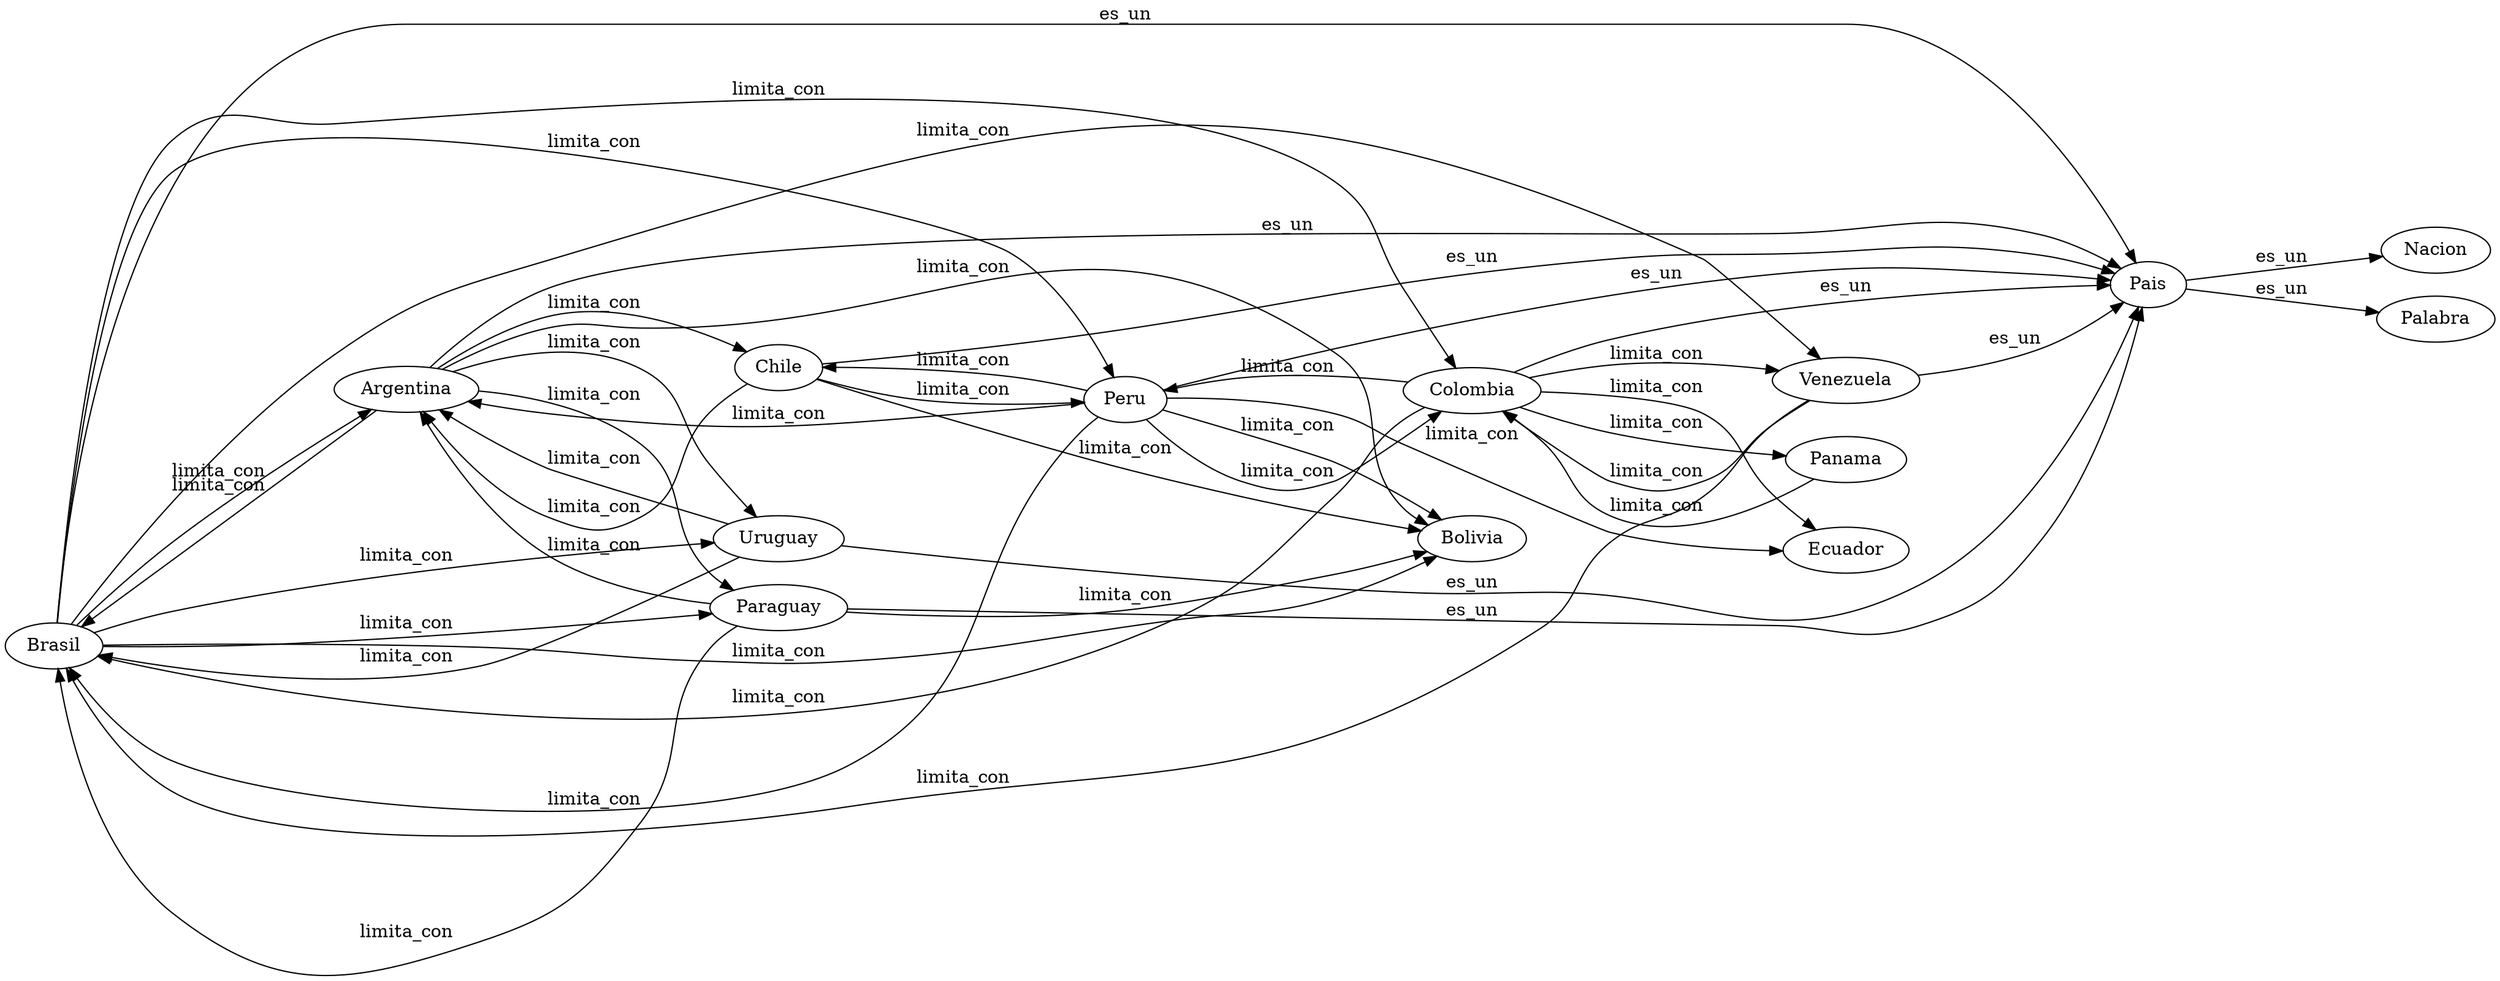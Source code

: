 strict digraph G {
rankdir = LR;
graph [ordering="out"];
graph [ranksep="1.5"];
"Brasil"->"Pais"
[label = "es_un"];
"Pais"->"Nacion"
[label = "es_un"];
"Pais"->"Nacion"
[label = "es_un"];
"Pais"->"Nacion"
[label = "es_un"];
"Pais"->"Nacion"
[label = "es_un"];
"Pais"->"Nacion"
[label = "es_un"];
"Pais"->"Nacion"
[label = "es_un"];
"Pais"->"Nacion"
[label = "es_un"];
"Pais"->"Nacion"
[label = "es_un"];
"Pais"->"Palabra"
[label = "es_un"];
"Pais"->"Palabra"
[label = "es_un"];
"Pais"->"Palabra"
[label = "es_un"];
"Pais"->"Palabra"
[label = "es_un"];
"Pais"->"Palabra"
[label = "es_un"];
"Pais"->"Palabra"
[label = "es_un"];
"Pais"->"Palabra"
[label = "es_un"];
"Pais"->"Palabra"
[label = "es_un"];
"Pais"->"Palabra"
[label = "es_un"];
"Brasil"->"Argentina"
[label = "limita_con"];
"Brasil"->"Colombia"
[label = "limita_con"];
"Brasil"->"Peru"
[label = "limita_con"];
"Brasil"->"Venezuela"
[label = "limita_con"];
"Brasil"->"Uruguay"
[label = "limita_con"];
"Brasil"->"Bolivia"
[label = "limita_con"];
"Brasil"->"Paraguay"
[label = "limita_con"];
"Argentina"->"Pais"
[label = "es_un"];
"Pais"->"Nacion"
[label = "es_un"];
"Pais"->"Nacion"
[label = "es_un"];
"Pais"->"Nacion"
[label = "es_un"];
"Pais"->"Nacion"
[label = "es_un"];
"Pais"->"Nacion"
[label = "es_un"];
"Pais"->"Nacion"
[label = "es_un"];
"Pais"->"Nacion"
[label = "es_un"];
"Pais"->"Nacion"
[label = "es_un"];
"Pais"->"Palabra"
[label = "es_un"];
"Pais"->"Palabra"
[label = "es_un"];
"Pais"->"Palabra"
[label = "es_un"];
"Pais"->"Palabra"
[label = "es_un"];
"Pais"->"Palabra"
[label = "es_un"];
"Pais"->"Palabra"
[label = "es_un"];
"Pais"->"Palabra"
[label = "es_un"];
"Pais"->"Palabra"
[label = "es_un"];
"Pais"->"Palabra"
[label = "es_un"];
"Argentina"->"Brasil"
[label = "limita_con"];
"Argentina"->"Chile"
[label = "limita_con"];
"Argentina"->"Bolivia"
[label = "limita_con"];
"Argentina"->"Uruguay"
[label = "limita_con"];
"Argentina"->"Paraguay"
[label = "limita_con"];
"Colombia"->"Pais"
[label = "es_un"];
"Pais"->"Nacion"
[label = "es_un"];
"Pais"->"Nacion"
[label = "es_un"];
"Pais"->"Nacion"
[label = "es_un"];
"Pais"->"Nacion"
[label = "es_un"];
"Pais"->"Nacion"
[label = "es_un"];
"Pais"->"Nacion"
[label = "es_un"];
"Pais"->"Nacion"
[label = "es_un"];
"Pais"->"Nacion"
[label = "es_un"];
"Pais"->"Palabra"
[label = "es_un"];
"Pais"->"Palabra"
[label = "es_un"];
"Pais"->"Palabra"
[label = "es_un"];
"Pais"->"Palabra"
[label = "es_un"];
"Pais"->"Palabra"
[label = "es_un"];
"Pais"->"Palabra"
[label = "es_un"];
"Pais"->"Palabra"
[label = "es_un"];
"Pais"->"Palabra"
[label = "es_un"];
"Pais"->"Palabra"
[label = "es_un"];
"Colombia"->"Venezuela"
[label = "limita_con"];
"Colombia"->"Brasil"
[label = "limita_con"];
"Colombia"->"Ecuador"
[label = "limita_con"];
"Colombia"->"Peru"
[label = "limita_con"];
"Colombia"->"Panama"
[label = "limita_con"];
"Peru"->"Pais"
[label = "es_un"];
"Pais"->"Nacion"
[label = "es_un"];
"Pais"->"Nacion"
[label = "es_un"];
"Pais"->"Nacion"
[label = "es_un"];
"Pais"->"Nacion"
[label = "es_un"];
"Pais"->"Nacion"
[label = "es_un"];
"Pais"->"Nacion"
[label = "es_un"];
"Pais"->"Nacion"
[label = "es_un"];
"Pais"->"Nacion"
[label = "es_un"];
"Pais"->"Palabra"
[label = "es_un"];
"Pais"->"Palabra"
[label = "es_un"];
"Pais"->"Palabra"
[label = "es_un"];
"Pais"->"Palabra"
[label = "es_un"];
"Pais"->"Palabra"
[label = "es_un"];
"Pais"->"Palabra"
[label = "es_un"];
"Pais"->"Palabra"
[label = "es_un"];
"Pais"->"Palabra"
[label = "es_un"];
"Pais"->"Palabra"
[label = "es_un"];
"Peru"->"Chile"
[label = "limita_con"];
"Peru"->"Chile"
[label = "limita_con"];
"Peru"->"Ecuador"
[label = "limita_con"];
"Peru"->"Ecuador"
[label = "limita_con"];
"Peru"->"Brasil"
[label = "limita_con"];
"Peru"->"Brasil"
[label = "limita_con"];
"Peru"->"Bolivia"
[label = "limita_con"];
"Peru"->"Bolivia"
[label = "limita_con"];
"Peru"->"Colombia"
[label = "limita_con"];
"Peru"->"Colombia"
[label = "limita_con"];
"Peru"->"Argentina"
[label = "limita_con"];
"Argentina"->"Pais"
[label = "es_un"];
"Pais"->"Nacion"
[label = "es_un"];
"Pais"->"Nacion"
[label = "es_un"];
"Pais"->"Nacion"
[label = "es_un"];
"Pais"->"Nacion"
[label = "es_un"];
"Pais"->"Nacion"
[label = "es_un"];
"Pais"->"Nacion"
[label = "es_un"];
"Pais"->"Nacion"
[label = "es_un"];
"Pais"->"Nacion"
[label = "es_un"];
"Pais"->"Palabra"
[label = "es_un"];
"Pais"->"Palabra"
[label = "es_un"];
"Pais"->"Palabra"
[label = "es_un"];
"Pais"->"Palabra"
[label = "es_un"];
"Pais"->"Palabra"
[label = "es_un"];
"Pais"->"Palabra"
[label = "es_un"];
"Pais"->"Palabra"
[label = "es_un"];
"Pais"->"Palabra"
[label = "es_un"];
"Pais"->"Palabra"
[label = "es_un"];
"Argentina"->"Brasil"
[label = "limita_con"];
"Argentina"->"Chile"
[label = "limita_con"];
"Argentina"->"Bolivia"
[label = "limita_con"];
"Argentina"->"Uruguay"
[label = "limita_con"];
"Argentina"->"Paraguay"
[label = "limita_con"];
"Peru"->"Argentina"
[label = "limita_con"];
"Argentina"->"Pais"
[label = "es_un"];
"Pais"->"Nacion"
[label = "es_un"];
"Pais"->"Nacion"
[label = "es_un"];
"Pais"->"Nacion"
[label = "es_un"];
"Pais"->"Nacion"
[label = "es_un"];
"Pais"->"Nacion"
[label = "es_un"];
"Pais"->"Nacion"
[label = "es_un"];
"Pais"->"Nacion"
[label = "es_un"];
"Pais"->"Nacion"
[label = "es_un"];
"Pais"->"Palabra"
[label = "es_un"];
"Pais"->"Palabra"
[label = "es_un"];
"Pais"->"Palabra"
[label = "es_un"];
"Pais"->"Palabra"
[label = "es_un"];
"Pais"->"Palabra"
[label = "es_un"];
"Pais"->"Palabra"
[label = "es_un"];
"Pais"->"Palabra"
[label = "es_un"];
"Pais"->"Palabra"
[label = "es_un"];
"Pais"->"Palabra"
[label = "es_un"];
"Argentina"->"Brasil"
[label = "limita_con"];
"Argentina"->"Chile"
[label = "limita_con"];
"Argentina"->"Bolivia"
[label = "limita_con"];
"Argentina"->"Uruguay"
[label = "limita_con"];
"Argentina"->"Paraguay"
[label = "limita_con"];
"Venezuela"->"Pais"
[label = "es_un"];
"Pais"->"Nacion"
[label = "es_un"];
"Pais"->"Nacion"
[label = "es_un"];
"Pais"->"Nacion"
[label = "es_un"];
"Pais"->"Nacion"
[label = "es_un"];
"Pais"->"Nacion"
[label = "es_un"];
"Pais"->"Nacion"
[label = "es_un"];
"Pais"->"Nacion"
[label = "es_un"];
"Pais"->"Nacion"
[label = "es_un"];
"Pais"->"Palabra"
[label = "es_un"];
"Pais"->"Palabra"
[label = "es_un"];
"Pais"->"Palabra"
[label = "es_un"];
"Pais"->"Palabra"
[label = "es_un"];
"Pais"->"Palabra"
[label = "es_un"];
"Pais"->"Palabra"
[label = "es_un"];
"Pais"->"Palabra"
[label = "es_un"];
"Pais"->"Palabra"
[label = "es_un"];
"Pais"->"Palabra"
[label = "es_un"];
"Venezuela"->"Brasil"
[label = "limita_con"];
"Venezuela"->"Brasil"
[label = "limita_con"];
"Venezuela"->"Colombia"
[label = "limita_con"];
"Venezuela"->"Colombia"
[label = "limita_con"];
"Uruguay"->"Pais"
[label = "es_un"];
"Pais"->"Nacion"
[label = "es_un"];
"Pais"->"Nacion"
[label = "es_un"];
"Pais"->"Nacion"
[label = "es_un"];
"Pais"->"Nacion"
[label = "es_un"];
"Pais"->"Nacion"
[label = "es_un"];
"Pais"->"Nacion"
[label = "es_un"];
"Pais"->"Nacion"
[label = "es_un"];
"Pais"->"Nacion"
[label = "es_un"];
"Pais"->"Palabra"
[label = "es_un"];
"Pais"->"Palabra"
[label = "es_un"];
"Pais"->"Palabra"
[label = "es_un"];
"Pais"->"Palabra"
[label = "es_un"];
"Pais"->"Palabra"
[label = "es_un"];
"Pais"->"Palabra"
[label = "es_un"];
"Pais"->"Palabra"
[label = "es_un"];
"Pais"->"Palabra"
[label = "es_un"];
"Pais"->"Palabra"
[label = "es_un"];
"Uruguay"->"Brasil"
[label = "limita_con"];
"Uruguay"->"Argentina"
[label = "limita_con"];
"Chile"->"Pais"
[label = "es_un"];
"Pais"->"Nacion"
[label = "es_un"];
"Pais"->"Nacion"
[label = "es_un"];
"Pais"->"Nacion"
[label = "es_un"];
"Pais"->"Nacion"
[label = "es_un"];
"Pais"->"Nacion"
[label = "es_un"];
"Pais"->"Nacion"
[label = "es_un"];
"Pais"->"Nacion"
[label = "es_un"];
"Pais"->"Nacion"
[label = "es_un"];
"Pais"->"Palabra"
[label = "es_un"];
"Pais"->"Palabra"
[label = "es_un"];
"Pais"->"Palabra"
[label = "es_un"];
"Pais"->"Palabra"
[label = "es_un"];
"Pais"->"Palabra"
[label = "es_un"];
"Pais"->"Palabra"
[label = "es_un"];
"Pais"->"Palabra"
[label = "es_un"];
"Pais"->"Palabra"
[label = "es_un"];
"Pais"->"Palabra"
[label = "es_un"];
"Chile"->"Argentina"
[label = "limita_con"];
"Chile"->"Peru"
[label = "limita_con"];
"Chile"->"Bolivia"
[label = "limita_con"];
"Paraguay"->"Pais"
[label = "es_un"];
"Pais"->"Nacion"
[label = "es_un"];
"Pais"->"Nacion"
[label = "es_un"];
"Pais"->"Nacion"
[label = "es_un"];
"Pais"->"Nacion"
[label = "es_un"];
"Pais"->"Nacion"
[label = "es_un"];
"Pais"->"Nacion"
[label = "es_un"];
"Pais"->"Nacion"
[label = "es_un"];
"Pais"->"Nacion"
[label = "es_un"];
"Pais"->"Palabra"
[label = "es_un"];
"Pais"->"Palabra"
[label = "es_un"];
"Pais"->"Palabra"
[label = "es_un"];
"Pais"->"Palabra"
[label = "es_un"];
"Pais"->"Palabra"
[label = "es_un"];
"Pais"->"Palabra"
[label = "es_un"];
"Pais"->"Palabra"
[label = "es_un"];
"Pais"->"Palabra"
[label = "es_un"];
"Pais"->"Palabra"
[label = "es_un"];
"Paraguay"->"Brasil"
[label = "limita_con"];
"Paraguay"->"Argentina"
[label = "limita_con"];
"Paraguay"->"Bolivia"
[label = "limita_con"];
"Pais"->"Nacion"
[label = "es_un"];
"Pais"->"Nacion"
[label = "es_un"];
"Pais"->"Nacion"
[label = "es_un"];
"Pais"->"Nacion"
[label = "es_un"];
"Pais"->"Nacion"
[label = "es_un"];
"Pais"->"Nacion"
[label = "es_un"];
"Pais"->"Nacion"
[label = "es_un"];
"Pais"->"Nacion"
[label = "es_un"];
"Pais"->"Palabra"
[label = "es_un"];
"Pais"->"Palabra"
[label = "es_un"];
"Pais"->"Palabra"
[label = "es_un"];
"Pais"->"Palabra"
[label = "es_un"];
"Pais"->"Palabra"
[label = "es_un"];
"Pais"->"Palabra"
[label = "es_un"];
"Pais"->"Palabra"
[label = "es_un"];
"Pais"->"Palabra"
[label = "es_un"];
"Pais"->"Palabra"
[label = "es_un"];
"Panama"->"Colombia"
[label = "limita_con"];
}
